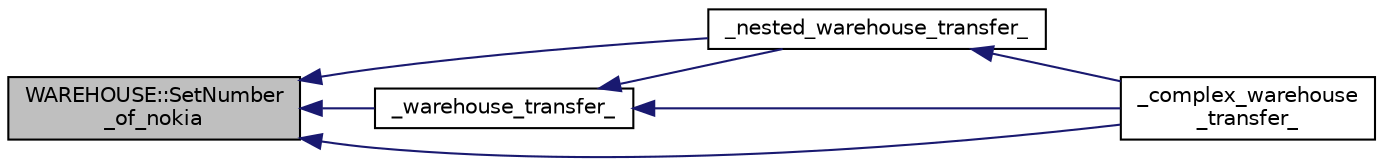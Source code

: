 digraph "WAREHOUSE::SetNumber_of_nokia"
{
  edge [fontname="Helvetica",fontsize="10",labelfontname="Helvetica",labelfontsize="10"];
  node [fontname="Helvetica",fontsize="10",shape=record];
  rankdir="LR";
  Node1 [label="WAREHOUSE::SetNumber\l_of_nokia",height=0.2,width=0.4,color="black", fillcolor="grey75", style="filled", fontcolor="black"];
  Node1 -> Node2 [dir="back",color="midnightblue",fontsize="10",style="solid"];
  Node2 [label="_warehouse_transfer_",height=0.2,width=0.4,color="black", fillcolor="white", style="filled",URL="$main_8cpp.html#a1c170f18aac9dbb8aba1ad2f7e4619cc",tooltip="warehouse_transfer function, takes two std::shared_ptr<OSTM> pointer, the Transaction manager..."];
  Node2 -> Node3 [dir="back",color="midnightblue",fontsize="10",style="solid"];
  Node3 [label="_nested_warehouse_transfer_",height=0.2,width=0.4,color="black", fillcolor="white", style="filled",URL="$main_8cpp.html#a52fcb0d50c67be8cd20f2aca338683c7",tooltip="nested_warehouse_transfer function, takes three std::shared_ptr<OSTM> pointer, the Transaction manage..."];
  Node3 -> Node4 [dir="back",color="midnightblue",fontsize="10",style="solid"];
  Node4 [label="_complex_warehouse\l_transfer_",height=0.2,width=0.4,color="black", fillcolor="white", style="filled",URL="$main_8cpp.html#a12500f2bcc3c3bb8ad7dd9d74c1637d1"];
  Node2 -> Node4 [dir="back",color="midnightblue",fontsize="10",style="solid"];
  Node1 -> Node3 [dir="back",color="midnightblue",fontsize="10",style="solid"];
  Node1 -> Node4 [dir="back",color="midnightblue",fontsize="10",style="solid"];
}
